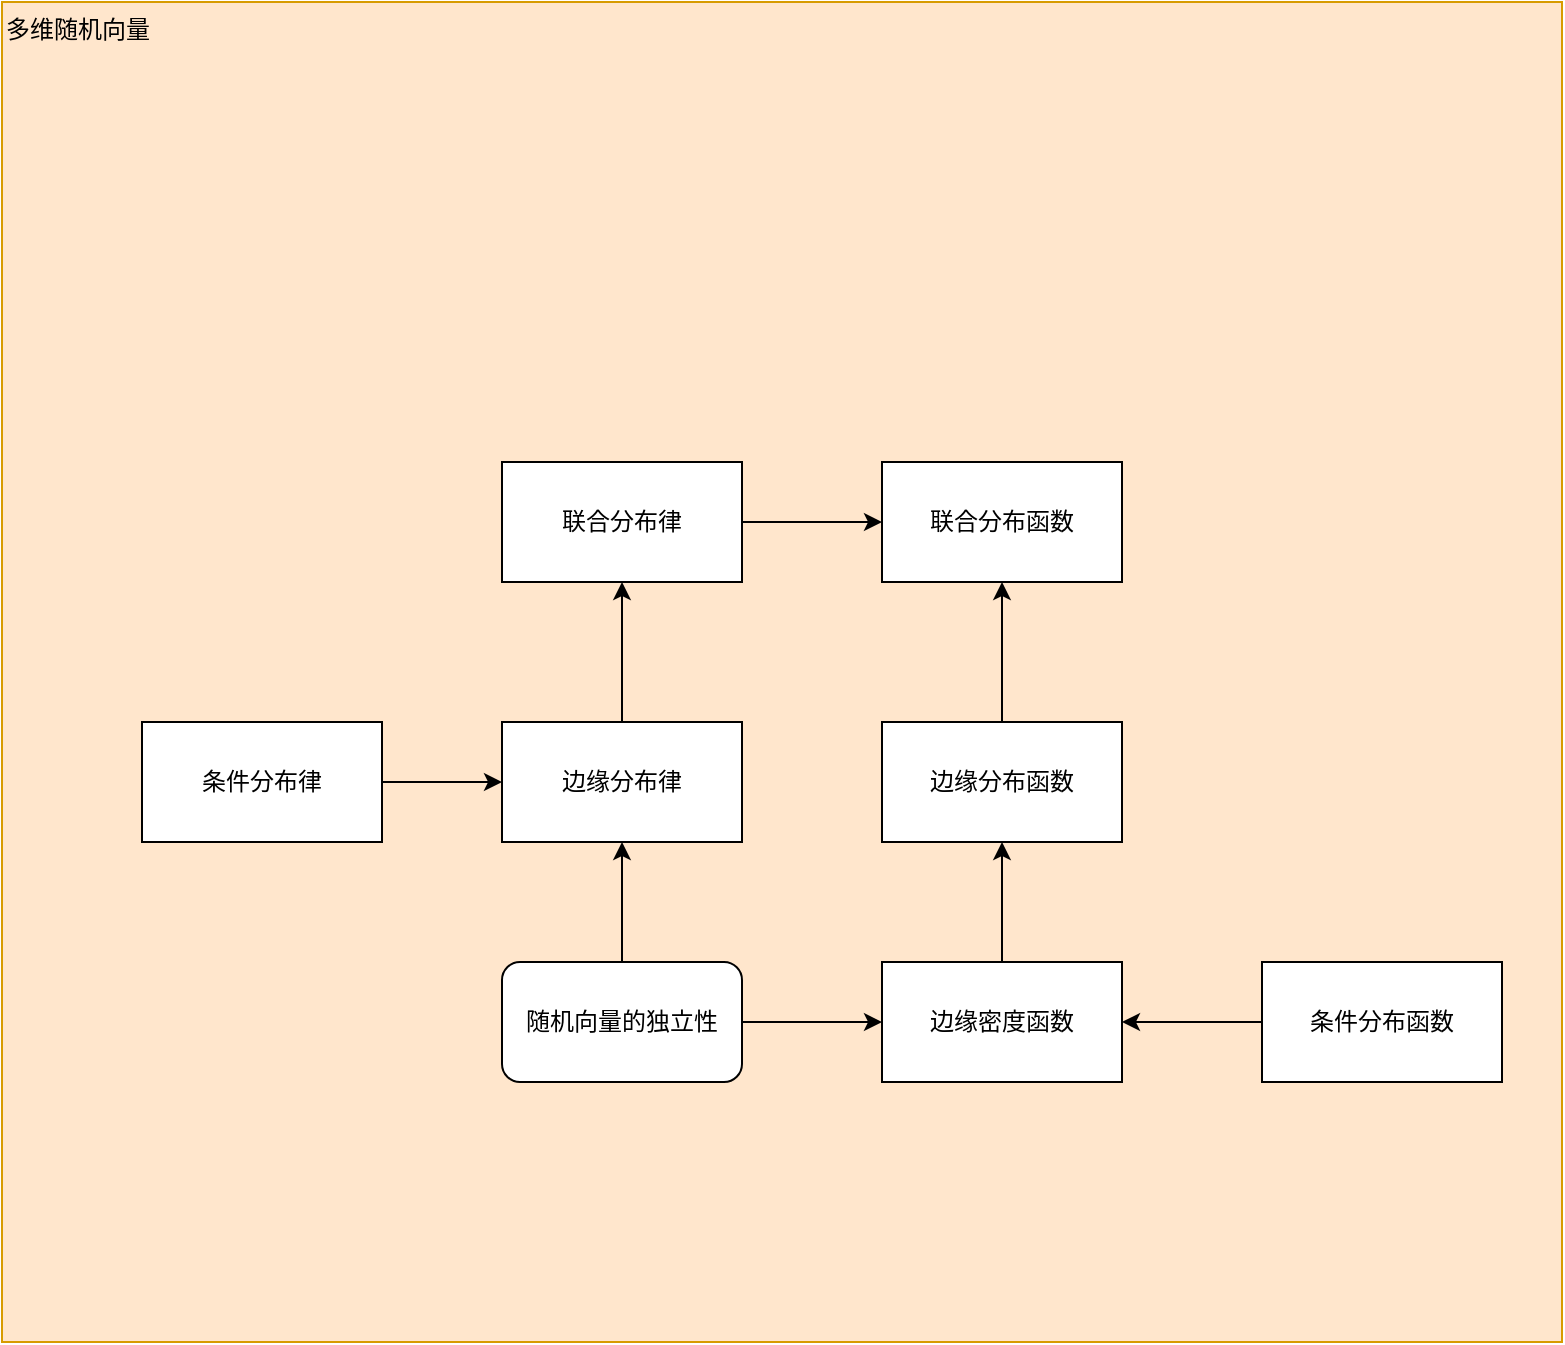 <mxfile version="21.3.8" type="github">
  <diagram name="Page-1" id="LZJyDBGYhkVnm9KzOlmo">
    <mxGraphModel dx="2204" dy="773" grid="1" gridSize="10" guides="1" tooltips="1" connect="1" arrows="1" fold="1" page="1" pageScale="1" pageWidth="850" pageHeight="1100" math="0" shadow="0">
      <root>
        <mxCell id="0" />
        <mxCell id="1" parent="0" />
        <mxCell id="cLtNdNn3tPnhrVzdo7Qm-1" value="多维随机向量" style="rounded=0;whiteSpace=wrap;html=1;fillColor=#ffe6cc;strokeColor=#d79b00;verticalAlign=top;align=left;" vertex="1" parent="1">
          <mxGeometry x="-160" y="250" width="780" height="670" as="geometry" />
        </mxCell>
        <mxCell id="cLtNdNn3tPnhrVzdo7Qm-2" value="联合分布函数" style="rounded=0;whiteSpace=wrap;html=1;" vertex="1" parent="1">
          <mxGeometry x="280" y="480" width="120" height="60" as="geometry" />
        </mxCell>
        <mxCell id="cLtNdNn3tPnhrVzdo7Qm-4" style="edgeStyle=orthogonalEdgeStyle;rounded=0;orthogonalLoop=1;jettySize=auto;html=1;" edge="1" parent="1" source="cLtNdNn3tPnhrVzdo7Qm-3" target="cLtNdNn3tPnhrVzdo7Qm-2">
          <mxGeometry relative="1" as="geometry" />
        </mxCell>
        <mxCell id="cLtNdNn3tPnhrVzdo7Qm-3" value="边缘分布函数" style="rounded=0;whiteSpace=wrap;html=1;" vertex="1" parent="1">
          <mxGeometry x="280" y="610" width="120" height="60" as="geometry" />
        </mxCell>
        <mxCell id="cLtNdNn3tPnhrVzdo7Qm-11" style="edgeStyle=orthogonalEdgeStyle;rounded=0;orthogonalLoop=1;jettySize=auto;html=1;" edge="1" parent="1" source="cLtNdNn3tPnhrVzdo7Qm-5" target="cLtNdNn3tPnhrVzdo7Qm-3">
          <mxGeometry relative="1" as="geometry" />
        </mxCell>
        <mxCell id="cLtNdNn3tPnhrVzdo7Qm-5" value="边缘密度函数" style="rounded=0;whiteSpace=wrap;html=1;" vertex="1" parent="1">
          <mxGeometry x="280" y="730" width="120" height="60" as="geometry" />
        </mxCell>
        <mxCell id="cLtNdNn3tPnhrVzdo7Qm-9" style="edgeStyle=orthogonalEdgeStyle;rounded=0;orthogonalLoop=1;jettySize=auto;html=1;" edge="1" parent="1" source="cLtNdNn3tPnhrVzdo7Qm-6" target="cLtNdNn3tPnhrVzdo7Qm-8">
          <mxGeometry relative="1" as="geometry" />
        </mxCell>
        <mxCell id="cLtNdNn3tPnhrVzdo7Qm-6" value="边缘分布律" style="rounded=0;whiteSpace=wrap;html=1;" vertex="1" parent="1">
          <mxGeometry x="90" y="610" width="120" height="60" as="geometry" />
        </mxCell>
        <mxCell id="cLtNdNn3tPnhrVzdo7Qm-10" style="edgeStyle=orthogonalEdgeStyle;rounded=0;orthogonalLoop=1;jettySize=auto;html=1;entryX=0;entryY=0.5;entryDx=0;entryDy=0;" edge="1" parent="1" source="cLtNdNn3tPnhrVzdo7Qm-8" target="cLtNdNn3tPnhrVzdo7Qm-2">
          <mxGeometry relative="1" as="geometry" />
        </mxCell>
        <mxCell id="cLtNdNn3tPnhrVzdo7Qm-8" value="联合分布律" style="rounded=0;whiteSpace=wrap;html=1;" vertex="1" parent="1">
          <mxGeometry x="90" y="480" width="120" height="60" as="geometry" />
        </mxCell>
        <mxCell id="cLtNdNn3tPnhrVzdo7Qm-15" style="edgeStyle=orthogonalEdgeStyle;rounded=0;orthogonalLoop=1;jettySize=auto;html=1;entryX=1;entryY=0.5;entryDx=0;entryDy=0;" edge="1" parent="1" source="cLtNdNn3tPnhrVzdo7Qm-12" target="cLtNdNn3tPnhrVzdo7Qm-5">
          <mxGeometry relative="1" as="geometry" />
        </mxCell>
        <mxCell id="cLtNdNn3tPnhrVzdo7Qm-12" value="条件分布函数" style="rounded=0;whiteSpace=wrap;html=1;" vertex="1" parent="1">
          <mxGeometry x="470" y="730" width="120" height="60" as="geometry" />
        </mxCell>
        <mxCell id="cLtNdNn3tPnhrVzdo7Qm-14" style="edgeStyle=orthogonalEdgeStyle;rounded=0;orthogonalLoop=1;jettySize=auto;html=1;" edge="1" parent="1" source="cLtNdNn3tPnhrVzdo7Qm-13" target="cLtNdNn3tPnhrVzdo7Qm-6">
          <mxGeometry relative="1" as="geometry" />
        </mxCell>
        <mxCell id="cLtNdNn3tPnhrVzdo7Qm-13" value="条件分布律" style="rounded=0;whiteSpace=wrap;html=1;" vertex="1" parent="1">
          <mxGeometry x="-90" y="610" width="120" height="60" as="geometry" />
        </mxCell>
        <mxCell id="cLtNdNn3tPnhrVzdo7Qm-17" style="edgeStyle=orthogonalEdgeStyle;rounded=0;orthogonalLoop=1;jettySize=auto;html=1;" edge="1" parent="1" source="cLtNdNn3tPnhrVzdo7Qm-16" target="cLtNdNn3tPnhrVzdo7Qm-5">
          <mxGeometry relative="1" as="geometry" />
        </mxCell>
        <mxCell id="cLtNdNn3tPnhrVzdo7Qm-18" style="edgeStyle=orthogonalEdgeStyle;rounded=0;orthogonalLoop=1;jettySize=auto;html=1;" edge="1" parent="1" source="cLtNdNn3tPnhrVzdo7Qm-16" target="cLtNdNn3tPnhrVzdo7Qm-6">
          <mxGeometry relative="1" as="geometry" />
        </mxCell>
        <mxCell id="cLtNdNn3tPnhrVzdo7Qm-16" value="随机向量的独立性" style="rounded=1;whiteSpace=wrap;html=1;" vertex="1" parent="1">
          <mxGeometry x="90" y="730" width="120" height="60" as="geometry" />
        </mxCell>
      </root>
    </mxGraphModel>
  </diagram>
</mxfile>
